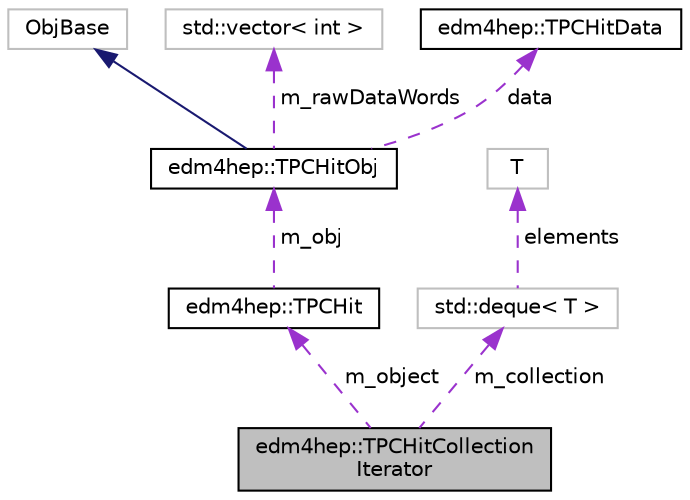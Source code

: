 digraph "edm4hep::TPCHitCollectionIterator"
{
 // LATEX_PDF_SIZE
  edge [fontname="Helvetica",fontsize="10",labelfontname="Helvetica",labelfontsize="10"];
  node [fontname="Helvetica",fontsize="10",shape=record];
  Node1 [label="edm4hep::TPCHitCollection\lIterator",height=0.2,width=0.4,color="black", fillcolor="grey75", style="filled", fontcolor="black",tooltip=" "];
  Node2 -> Node1 [dir="back",color="darkorchid3",fontsize="10",style="dashed",label=" m_object" ,fontname="Helvetica"];
  Node2 [label="edm4hep::TPCHit",height=0.2,width=0.4,color="black", fillcolor="white", style="filled",URL="$classedm4hep_1_1_t_p_c_hit.html",tooltip="Time Projection Chamber Hit."];
  Node3 -> Node2 [dir="back",color="darkorchid3",fontsize="10",style="dashed",label=" m_obj" ,fontname="Helvetica"];
  Node3 [label="edm4hep::TPCHitObj",height=0.2,width=0.4,color="black", fillcolor="white", style="filled",URL="$classedm4hep_1_1_t_p_c_hit_obj.html",tooltip=" "];
  Node4 -> Node3 [dir="back",color="midnightblue",fontsize="10",style="solid",fontname="Helvetica"];
  Node4 [label="ObjBase",height=0.2,width=0.4,color="grey75", fillcolor="white", style="filled",tooltip=" "];
  Node5 -> Node3 [dir="back",color="darkorchid3",fontsize="10",style="dashed",label=" m_rawDataWords" ,fontname="Helvetica"];
  Node5 [label="std::vector\< int \>",height=0.2,width=0.4,color="grey75", fillcolor="white", style="filled",tooltip=" "];
  Node6 -> Node3 [dir="back",color="darkorchid3",fontsize="10",style="dashed",label=" data" ,fontname="Helvetica"];
  Node6 [label="edm4hep::TPCHitData",height=0.2,width=0.4,color="black", fillcolor="white", style="filled",URL="$classedm4hep_1_1_t_p_c_hit_data.html",tooltip="Time Projection Chamber Hit."];
  Node7 -> Node1 [dir="back",color="darkorchid3",fontsize="10",style="dashed",label=" m_collection" ,fontname="Helvetica"];
  Node7 [label="std::deque\< T \>",height=0.2,width=0.4,color="grey75", fillcolor="white", style="filled",tooltip="STL class."];
  Node8 -> Node7 [dir="back",color="darkorchid3",fontsize="10",style="dashed",label=" elements" ,fontname="Helvetica"];
  Node8 [label="T",height=0.2,width=0.4,color="grey75", fillcolor="white", style="filled",tooltip=" "];
}

